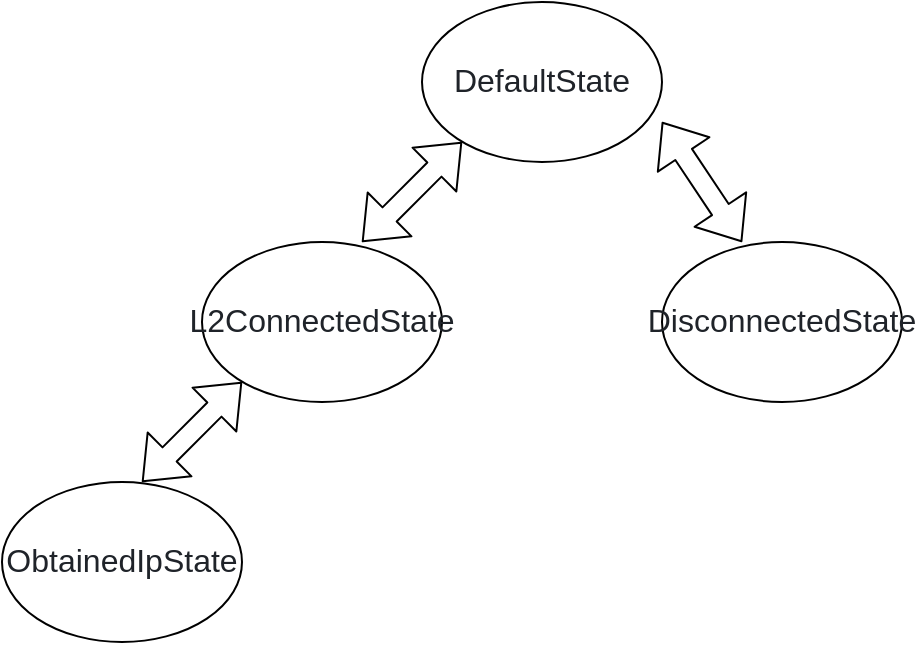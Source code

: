 <mxfile version="13.8.5" type="github"><diagram id="aEL6YW-AvcRC8TLY0OTy" name="Page-1"><mxGraphModel dx="2062" dy="1138" grid="1" gridSize="10" guides="1" tooltips="1" connect="1" arrows="1" fold="1" page="1" pageScale="1" pageWidth="850" pageHeight="1100" math="0" shadow="0"><root><mxCell id="0"/><mxCell id="1" parent="0"/><mxCell id="upjV0DHb5KjBIGYHglol-1" value="&lt;div id=&quot;magicdomid-1_194&quot; class=&quot;ace-line locate&quot; dir=&quot;auto&quot; style=&quot;background-color: rgba(0 , 0 , 0 , 0) ; font-size: 16px ; font-weight: 400 ; line-height: 26.88px ; color: rgb(31 , 35 , 41)&quot;&gt;&lt;span&gt;DefaultState&lt;/span&gt;&lt;/div&gt;" style="ellipse;whiteSpace=wrap;html=1;" vertex="1" parent="1"><mxGeometry x="260" y="300" width="120" height="80" as="geometry"/></mxCell><mxCell id="upjV0DHb5KjBIGYHglol-2" value="&lt;div id=&quot;magicdomid-1_37&quot; class=&quot;ace-line locate&quot; dir=&quot;auto&quot; style=&quot;background-color: rgba(0 , 0 , 0 , 0) ; font-size: 16px ; font-weight: 400 ; line-height: 26.88px ; color: rgb(31 , 35 , 41)&quot;&gt;&lt;span&gt;L2ConnectedState&lt;/span&gt;&lt;/div&gt;" style="ellipse;whiteSpace=wrap;html=1;" vertex="1" parent="1"><mxGeometry x="150" y="420" width="120" height="80" as="geometry"/></mxCell><mxCell id="upjV0DHb5KjBIGYHglol-3" value="&lt;div id=&quot;magicdomid-1_37&quot; class=&quot;ace-line locate&quot; dir=&quot;auto&quot; style=&quot;background-color: rgba(0 , 0 , 0 , 0) ; font-size: 16px ; font-weight: 400 ; line-height: 26.88px ; color: rgb(31 , 35 , 41)&quot;&gt;&lt;span&gt;ObtainedIpState&lt;/span&gt;&lt;/div&gt;" style="ellipse;whiteSpace=wrap;html=1;" vertex="1" parent="1"><mxGeometry x="50" y="540" width="120" height="80" as="geometry"/></mxCell><mxCell id="upjV0DHb5KjBIGYHglol-4" value="&lt;div id=&quot;magicdomid-1_36&quot; class=&quot;ace-line locate&quot; dir=&quot;auto&quot; style=&quot;background-color: rgba(0 , 0 , 0 , 0) ; font-size: 16px ; font-weight: 400 ; line-height: 26.88px ; color: rgb(31 , 35 , 41)&quot;&gt;&lt;span&gt;DisconnectedState&lt;/span&gt;&lt;/div&gt;" style="ellipse;whiteSpace=wrap;html=1;" vertex="1" parent="1"><mxGeometry x="380" y="420" width="120" height="80" as="geometry"/></mxCell><mxCell id="upjV0DHb5KjBIGYHglol-5" value="" style="shape=flexArrow;endArrow=classic;startArrow=classic;html=1;" edge="1" parent="1"><mxGeometry width="50" height="50" relative="1" as="geometry"><mxPoint x="230" y="420" as="sourcePoint"/><mxPoint x="280" y="370" as="targetPoint"/></mxGeometry></mxCell><mxCell id="upjV0DHb5KjBIGYHglol-6" value="" style="shape=flexArrow;endArrow=classic;startArrow=classic;html=1;" edge="1" parent="1"><mxGeometry width="50" height="50" relative="1" as="geometry"><mxPoint x="120" y="540" as="sourcePoint"/><mxPoint x="170" y="490" as="targetPoint"/></mxGeometry></mxCell><mxCell id="upjV0DHb5KjBIGYHglol-7" value="" style="shape=flexArrow;endArrow=classic;startArrow=classic;html=1;" edge="1" parent="1"><mxGeometry width="50" height="50" relative="1" as="geometry"><mxPoint x="420" y="420" as="sourcePoint"/><mxPoint x="380" y="360" as="targetPoint"/></mxGeometry></mxCell></root></mxGraphModel></diagram></mxfile>